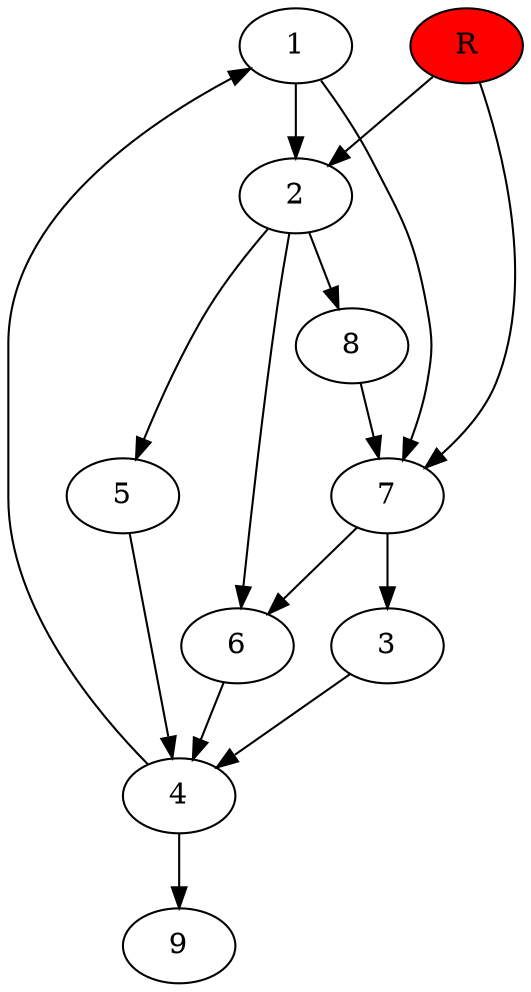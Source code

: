 digraph prb80671 {
	1
	2
	3
	4
	5
	6
	7
	8
	R [fillcolor="#ff0000" style=filled]
	1 -> 2
	1 -> 7
	2 -> 5
	2 -> 6
	2 -> 8
	3 -> 4
	4 -> 1
	4 -> 9
	5 -> 4
	6 -> 4
	7 -> 3
	7 -> 6
	8 -> 7
	R -> 2
	R -> 7
}
